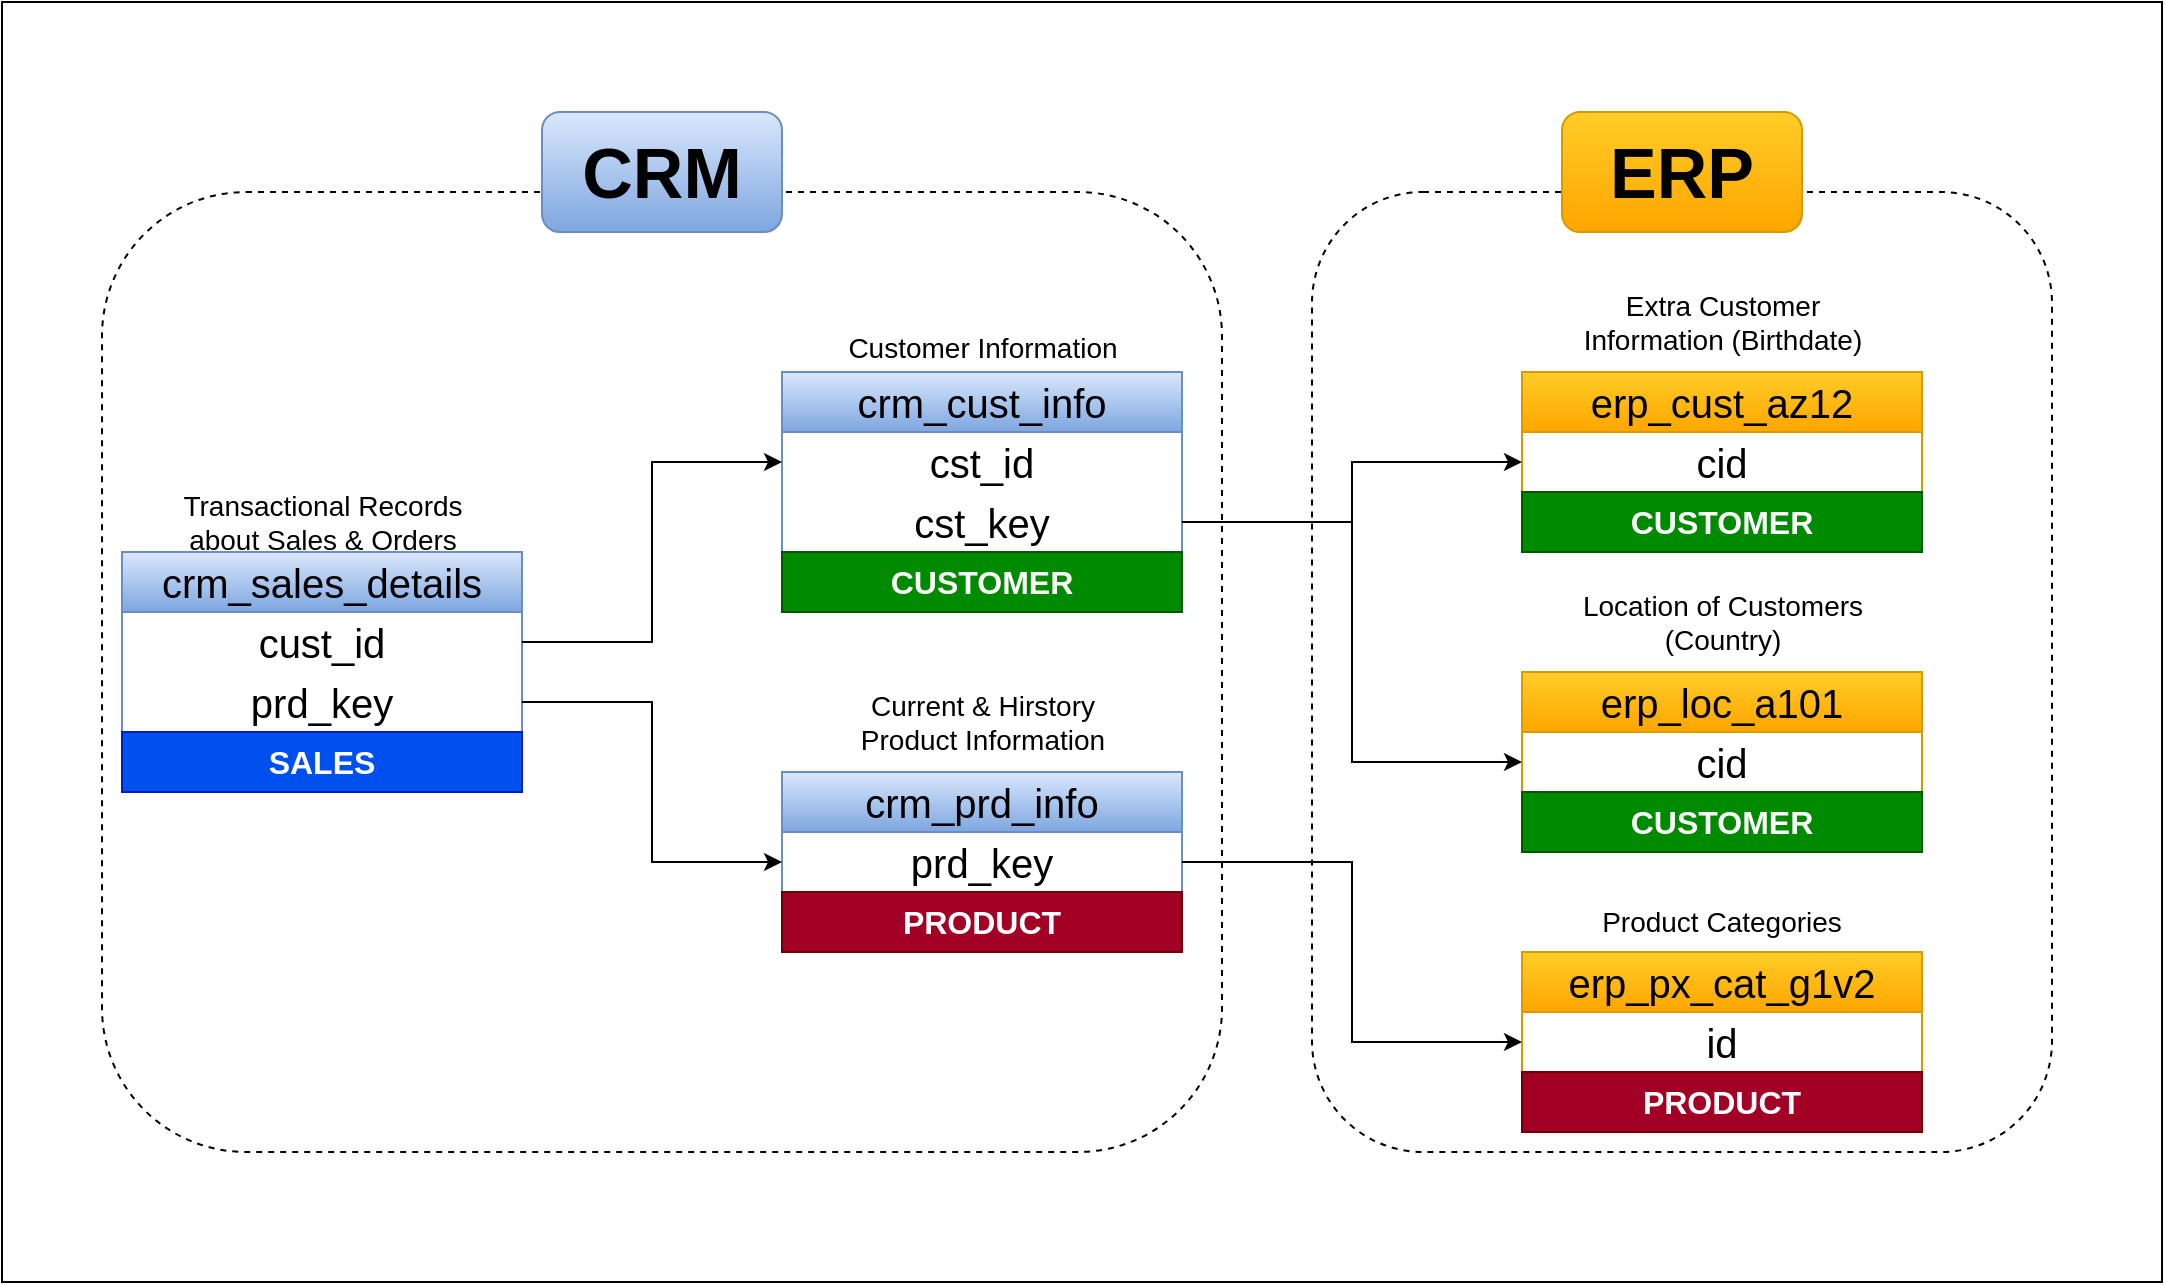 <mxfile version="28.2.8">
  <diagram name="Page-1" id="39FTkUSp9BaNnT-MBCD9">
    <mxGraphModel grid="1" page="1" gridSize="10" guides="1" tooltips="1" connect="1" arrows="1" fold="1" pageScale="1" pageWidth="827" pageHeight="1169" math="0" shadow="0">
      <root>
        <mxCell id="0" />
        <mxCell id="1" parent="0" />
        <mxCell id="4FGdRYXVNeWuKSH_9BnK-1" value="crm_cust_info" style="swimlane;fontStyle=0;childLayout=stackLayout;horizontal=1;startSize=30;horizontalStack=0;resizeParent=1;resizeParentMax=0;resizeLast=0;collapsible=1;marginBottom=0;whiteSpace=wrap;html=1;rounded=0;fillColor=#dae8fc;gradientColor=#7ea6e0;strokeColor=#6c8ebf;fontSize=20;" vertex="1" parent="1">
          <mxGeometry x="590" y="290" width="200" height="90" as="geometry" />
        </mxCell>
        <mxCell id="4FGdRYXVNeWuKSH_9BnK-6" value="&lt;font style=&quot;font-size: 20px;&quot;&gt;cst_id&lt;/font&gt;" style="text;html=1;whiteSpace=wrap;strokeColor=none;fillColor=none;align=center;verticalAlign=middle;rounded=0;" vertex="1" parent="4FGdRYXVNeWuKSH_9BnK-1">
          <mxGeometry y="30" width="200" height="30" as="geometry" />
        </mxCell>
        <mxCell id="4FGdRYXVNeWuKSH_9BnK-22" value="&lt;font style=&quot;font-size: 20px;&quot;&gt;cst_key&lt;/font&gt;" style="text;html=1;whiteSpace=wrap;strokeColor=none;fillColor=none;align=center;verticalAlign=middle;rounded=0;" vertex="1" parent="4FGdRYXVNeWuKSH_9BnK-1">
          <mxGeometry y="60" width="200" height="30" as="geometry" />
        </mxCell>
        <mxCell id="4FGdRYXVNeWuKSH_9BnK-7" value="&lt;font style=&quot;font-size: 14px;&quot;&gt;Customer Information&lt;/font&gt;&lt;div&gt;&lt;br&gt;&lt;/div&gt;" style="text;html=1;whiteSpace=wrap;strokeColor=none;fillColor=none;align=center;verticalAlign=middle;rounded=0;" vertex="1" parent="1">
          <mxGeometry x="618.5" y="270" width="143" height="30" as="geometry" />
        </mxCell>
        <mxCell id="4FGdRYXVNeWuKSH_9BnK-8" value="crm_prd_info" style="swimlane;fontStyle=0;childLayout=stackLayout;horizontal=1;startSize=30;horizontalStack=0;resizeParent=1;resizeParentMax=0;resizeLast=0;collapsible=1;marginBottom=0;whiteSpace=wrap;html=1;rounded=0;fillColor=#dae8fc;gradientColor=#7ea6e0;strokeColor=#6c8ebf;fontSize=20;" vertex="1" parent="1">
          <mxGeometry x="590" y="490" width="200" height="60" as="geometry" />
        </mxCell>
        <mxCell id="4FGdRYXVNeWuKSH_9BnK-9" value="&lt;span style=&quot;font-size: 20px;&quot;&gt;prd_key&lt;/span&gt;" style="text;html=1;whiteSpace=wrap;strokeColor=none;fillColor=none;align=center;verticalAlign=middle;rounded=0;" vertex="1" parent="4FGdRYXVNeWuKSH_9BnK-8">
          <mxGeometry y="30" width="200" height="30" as="geometry" />
        </mxCell>
        <mxCell id="4FGdRYXVNeWuKSH_9BnK-10" value="&lt;div&gt;&lt;span style=&quot;font-size: 14px;&quot;&gt;Current &amp;amp; Hirstory Product Information&lt;/span&gt;&lt;/div&gt;" style="text;html=1;whiteSpace=wrap;strokeColor=none;fillColor=none;align=center;verticalAlign=middle;rounded=0;" vertex="1" parent="1">
          <mxGeometry x="618.5" y="450" width="143" height="30" as="geometry" />
        </mxCell>
        <mxCell id="4FGdRYXVNeWuKSH_9BnK-11" value="crm_sales_details" style="swimlane;fontStyle=0;childLayout=stackLayout;horizontal=1;startSize=30;horizontalStack=0;resizeParent=1;resizeParentMax=0;resizeLast=0;collapsible=1;marginBottom=0;whiteSpace=wrap;html=1;rounded=0;fillColor=#dae8fc;gradientColor=#7ea6e0;strokeColor=#6c8ebf;fontSize=20;" vertex="1" parent="1">
          <mxGeometry x="260" y="380" width="200" height="90" as="geometry" />
        </mxCell>
        <mxCell id="4FGdRYXVNeWuKSH_9BnK-12" value="&lt;span style=&quot;font-size: 20px;&quot;&gt;cust_id&lt;/span&gt;" style="text;html=1;whiteSpace=wrap;strokeColor=none;fillColor=none;align=center;verticalAlign=middle;rounded=0;" vertex="1" parent="4FGdRYXVNeWuKSH_9BnK-11">
          <mxGeometry y="30" width="200" height="30" as="geometry" />
        </mxCell>
        <mxCell id="4FGdRYXVNeWuKSH_9BnK-16" value="&lt;font style=&quot;font-size: 20px;&quot;&gt;prd_key&lt;/font&gt;" style="text;html=1;whiteSpace=wrap;strokeColor=none;fillColor=none;align=center;verticalAlign=middle;rounded=0;" vertex="1" parent="4FGdRYXVNeWuKSH_9BnK-11">
          <mxGeometry y="60" width="200" height="30" as="geometry" />
        </mxCell>
        <mxCell id="4FGdRYXVNeWuKSH_9BnK-13" value="&lt;span style=&quot;font-size: 14px;&quot;&gt;Transactional Records about Sales &amp;amp; Orders&lt;/span&gt;" style="text;html=1;whiteSpace=wrap;strokeColor=none;fillColor=none;align=center;verticalAlign=middle;rounded=0;" vertex="1" parent="1">
          <mxGeometry x="288.5" y="350" width="143" height="30" as="geometry" />
        </mxCell>
        <mxCell id="4FGdRYXVNeWuKSH_9BnK-17" style="edgeStyle=orthogonalEdgeStyle;rounded=0;orthogonalLoop=1;jettySize=auto;html=1;entryX=0;entryY=0.5;entryDx=0;entryDy=0;" edge="1" parent="1" source="4FGdRYXVNeWuKSH_9BnK-12" target="4FGdRYXVNeWuKSH_9BnK-6">
          <mxGeometry relative="1" as="geometry" />
        </mxCell>
        <mxCell id="4FGdRYXVNeWuKSH_9BnK-18" style="edgeStyle=orthogonalEdgeStyle;rounded=0;orthogonalLoop=1;jettySize=auto;html=1;entryX=0;entryY=0.5;entryDx=0;entryDy=0;" edge="1" parent="1" source="4FGdRYXVNeWuKSH_9BnK-16" target="4FGdRYXVNeWuKSH_9BnK-9">
          <mxGeometry relative="1" as="geometry" />
        </mxCell>
        <mxCell id="4FGdRYXVNeWuKSH_9BnK-19" value="erp_cust_az12" style="swimlane;fontStyle=0;childLayout=stackLayout;horizontal=1;startSize=30;horizontalStack=0;resizeParent=1;resizeParentMax=0;resizeLast=0;collapsible=1;marginBottom=0;whiteSpace=wrap;html=1;rounded=0;fillColor=#ffcd28;gradientColor=#ffa500;strokeColor=#d79b00;fontSize=20;" vertex="1" parent="1">
          <mxGeometry x="960" y="290" width="200" height="60" as="geometry" />
        </mxCell>
        <mxCell id="4FGdRYXVNeWuKSH_9BnK-20" value="&lt;span style=&quot;font-size: 20px;&quot;&gt;cid&lt;/span&gt;" style="text;html=1;whiteSpace=wrap;strokeColor=none;fillColor=none;align=center;verticalAlign=middle;rounded=0;" vertex="1" parent="4FGdRYXVNeWuKSH_9BnK-19">
          <mxGeometry y="30" width="200" height="30" as="geometry" />
        </mxCell>
        <mxCell id="4FGdRYXVNeWuKSH_9BnK-21" value="&lt;div&gt;&lt;span style=&quot;font-size: 14px;&quot;&gt;Extra Customer Information (Birthdate)&lt;/span&gt;&lt;/div&gt;" style="text;html=1;whiteSpace=wrap;strokeColor=none;fillColor=none;align=center;verticalAlign=middle;rounded=0;" vertex="1" parent="1">
          <mxGeometry x="988.5" y="250" width="143" height="30" as="geometry" />
        </mxCell>
        <mxCell id="4FGdRYXVNeWuKSH_9BnK-23" style="edgeStyle=orthogonalEdgeStyle;rounded=0;orthogonalLoop=1;jettySize=auto;html=1;entryX=0;entryY=0.5;entryDx=0;entryDy=0;" edge="1" parent="1" source="4FGdRYXVNeWuKSH_9BnK-22" target="4FGdRYXVNeWuKSH_9BnK-20">
          <mxGeometry relative="1" as="geometry" />
        </mxCell>
        <mxCell id="4FGdRYXVNeWuKSH_9BnK-24" value="erp_loc_a101" style="swimlane;fontStyle=0;childLayout=stackLayout;horizontal=1;startSize=30;horizontalStack=0;resizeParent=1;resizeParentMax=0;resizeLast=0;collapsible=1;marginBottom=0;whiteSpace=wrap;html=1;rounded=0;fillColor=#ffcd28;gradientColor=#ffa500;strokeColor=#d79b00;fontSize=20;" vertex="1" parent="1">
          <mxGeometry x="960" y="440" width="200" height="60" as="geometry" />
        </mxCell>
        <mxCell id="4FGdRYXVNeWuKSH_9BnK-25" value="&lt;span style=&quot;font-size: 20px;&quot;&gt;cid&lt;/span&gt;" style="text;html=1;whiteSpace=wrap;strokeColor=none;fillColor=none;align=center;verticalAlign=middle;rounded=0;" vertex="1" parent="4FGdRYXVNeWuKSH_9BnK-24">
          <mxGeometry y="30" width="200" height="30" as="geometry" />
        </mxCell>
        <mxCell id="4FGdRYXVNeWuKSH_9BnK-26" value="&lt;span style=&quot;font-size: 14px;&quot;&gt;Location of Customers (Country)&lt;/span&gt;" style="text;html=1;whiteSpace=wrap;strokeColor=none;fillColor=none;align=center;verticalAlign=middle;rounded=0;" vertex="1" parent="1">
          <mxGeometry x="988.5" y="400" width="143" height="30" as="geometry" />
        </mxCell>
        <mxCell id="4FGdRYXVNeWuKSH_9BnK-27" style="edgeStyle=orthogonalEdgeStyle;rounded=0;orthogonalLoop=1;jettySize=auto;html=1;entryX=0;entryY=0.5;entryDx=0;entryDy=0;" edge="1" parent="1" source="4FGdRYXVNeWuKSH_9BnK-22" target="4FGdRYXVNeWuKSH_9BnK-25">
          <mxGeometry relative="1" as="geometry" />
        </mxCell>
        <mxCell id="4FGdRYXVNeWuKSH_9BnK-28" value="erp_px_cat_g1v2" style="swimlane;fontStyle=0;childLayout=stackLayout;horizontal=1;startSize=30;horizontalStack=0;resizeParent=1;resizeParentMax=0;resizeLast=0;collapsible=1;marginBottom=0;whiteSpace=wrap;html=1;rounded=0;fillColor=#ffcd28;gradientColor=#ffa500;strokeColor=#d79b00;fontSize=20;" vertex="1" parent="1">
          <mxGeometry x="960" y="580" width="200" height="60" as="geometry" />
        </mxCell>
        <mxCell id="4FGdRYXVNeWuKSH_9BnK-29" value="&lt;span style=&quot;font-size: 20px;&quot;&gt;id&lt;/span&gt;" style="text;html=1;whiteSpace=wrap;strokeColor=none;fillColor=none;align=center;verticalAlign=middle;rounded=0;" vertex="1" parent="4FGdRYXVNeWuKSH_9BnK-28">
          <mxGeometry y="30" width="200" height="30" as="geometry" />
        </mxCell>
        <mxCell id="4FGdRYXVNeWuKSH_9BnK-31" style="edgeStyle=orthogonalEdgeStyle;rounded=0;orthogonalLoop=1;jettySize=auto;html=1;entryX=0;entryY=0.5;entryDx=0;entryDy=0;" edge="1" parent="1" source="4FGdRYXVNeWuKSH_9BnK-9" target="4FGdRYXVNeWuKSH_9BnK-29">
          <mxGeometry relative="1" as="geometry" />
        </mxCell>
        <mxCell id="4FGdRYXVNeWuKSH_9BnK-32" value="" style="rounded=1;whiteSpace=wrap;html=1;fillColor=none;dashed=1;" vertex="1" parent="1">
          <mxGeometry x="250" y="200" width="560" height="480" as="geometry" />
        </mxCell>
        <mxCell id="4FGdRYXVNeWuKSH_9BnK-34" value="&lt;b&gt;&lt;font style=&quot;font-size: 35px;&quot;&gt;CRM&lt;/font&gt;&lt;/b&gt;" style="rounded=1;whiteSpace=wrap;html=1;fillColor=#dae8fc;gradientColor=#7ea6e0;strokeColor=#6c8ebf;" vertex="1" parent="1">
          <mxGeometry x="470" y="160" width="120" height="60" as="geometry" />
        </mxCell>
        <mxCell id="4FGdRYXVNeWuKSH_9BnK-35" value="" style="rounded=1;whiteSpace=wrap;html=1;fillColor=none;dashed=1;" vertex="1" parent="1">
          <mxGeometry x="855" y="200" width="370" height="480" as="geometry" />
        </mxCell>
        <mxCell id="4FGdRYXVNeWuKSH_9BnK-36" value="&lt;span style=&quot;font-size: 35px;&quot;&gt;&lt;b&gt;ERP&lt;/b&gt;&lt;/span&gt;" style="rounded=1;whiteSpace=wrap;html=1;fillColor=#ffcd28;gradientColor=#ffa500;strokeColor=#d79b00;" vertex="1" parent="1">
          <mxGeometry x="980" y="160" width="120" height="60" as="geometry" />
        </mxCell>
        <mxCell id="4FGdRYXVNeWuKSH_9BnK-30" value="&lt;span style=&quot;font-size: 14px;&quot;&gt;Product Categories&lt;/span&gt;" style="text;html=1;whiteSpace=wrap;strokeColor=none;fillColor=none;align=center;verticalAlign=middle;rounded=0;" vertex="1" parent="1">
          <mxGeometry x="960" y="550" width="200" height="30" as="geometry" />
        </mxCell>
        <mxCell id="4FGdRYXVNeWuKSH_9BnK-37" value="" style="rounded=0;whiteSpace=wrap;html=1;fillColor=none;" vertex="1" parent="1">
          <mxGeometry x="200" y="105" width="1080" height="640" as="geometry" />
        </mxCell>
        <mxCell id="ARQTPTnSBitFRHe-PwVT-1" value="&lt;b&gt;&lt;font style=&quot;font-size: 16px;&quot;&gt;CUSTOMER&lt;/font&gt;&lt;/b&gt;" style="rounded=0;whiteSpace=wrap;html=1;fillColor=#008a00;fontColor=#ffffff;strokeColor=#005700;" vertex="1" parent="1">
          <mxGeometry x="590" y="380" width="200" height="30" as="geometry" />
        </mxCell>
        <mxCell id="ARQTPTnSBitFRHe-PwVT-2" value="&lt;b&gt;&lt;font style=&quot;font-size: 16px;&quot;&gt;CUSTOMER&lt;/font&gt;&lt;/b&gt;" style="rounded=0;whiteSpace=wrap;html=1;fillColor=#008a00;fontColor=#ffffff;strokeColor=#005700;glass=0;shadow=0;" vertex="1" parent="1">
          <mxGeometry x="960" y="350" width="200" height="30" as="geometry" />
        </mxCell>
        <mxCell id="ARQTPTnSBitFRHe-PwVT-3" value="&lt;b&gt;&lt;font style=&quot;font-size: 16px;&quot;&gt;CUSTOMER&lt;/font&gt;&lt;/b&gt;" style="rounded=0;whiteSpace=wrap;html=1;fillColor=#008a00;fontColor=#ffffff;strokeColor=#005700;" vertex="1" parent="1">
          <mxGeometry x="960" y="500" width="200" height="30" as="geometry" />
        </mxCell>
        <mxCell id="ARQTPTnSBitFRHe-PwVT-4" value="&lt;b&gt;&lt;font style=&quot;font-size: 16px;&quot;&gt;PRODUCT&lt;/font&gt;&lt;/b&gt;" style="rounded=0;whiteSpace=wrap;html=1;fillColor=#a20025;fontColor=#ffffff;strokeColor=#6F0000;" vertex="1" parent="1">
          <mxGeometry x="960" y="640" width="200" height="30" as="geometry" />
        </mxCell>
        <mxCell id="ARQTPTnSBitFRHe-PwVT-5" value="&lt;b&gt;&lt;font style=&quot;font-size: 16px;&quot;&gt;PRODUCT&lt;/font&gt;&lt;/b&gt;" style="rounded=0;whiteSpace=wrap;html=1;fillColor=#a20025;fontColor=#ffffff;strokeColor=#6F0000;" vertex="1" parent="1">
          <mxGeometry x="590" y="550" width="200" height="30" as="geometry" />
        </mxCell>
        <mxCell id="ARQTPTnSBitFRHe-PwVT-6" value="&lt;b&gt;&lt;font style=&quot;font-size: 16px;&quot;&gt;SALES&lt;/font&gt;&lt;/b&gt;" style="rounded=0;whiteSpace=wrap;html=1;fillColor=#0050ef;fontColor=#ffffff;strokeColor=#001DBC;" vertex="1" parent="1">
          <mxGeometry x="260" y="470" width="200" height="30" as="geometry" />
        </mxCell>
      </root>
    </mxGraphModel>
  </diagram>
</mxfile>
